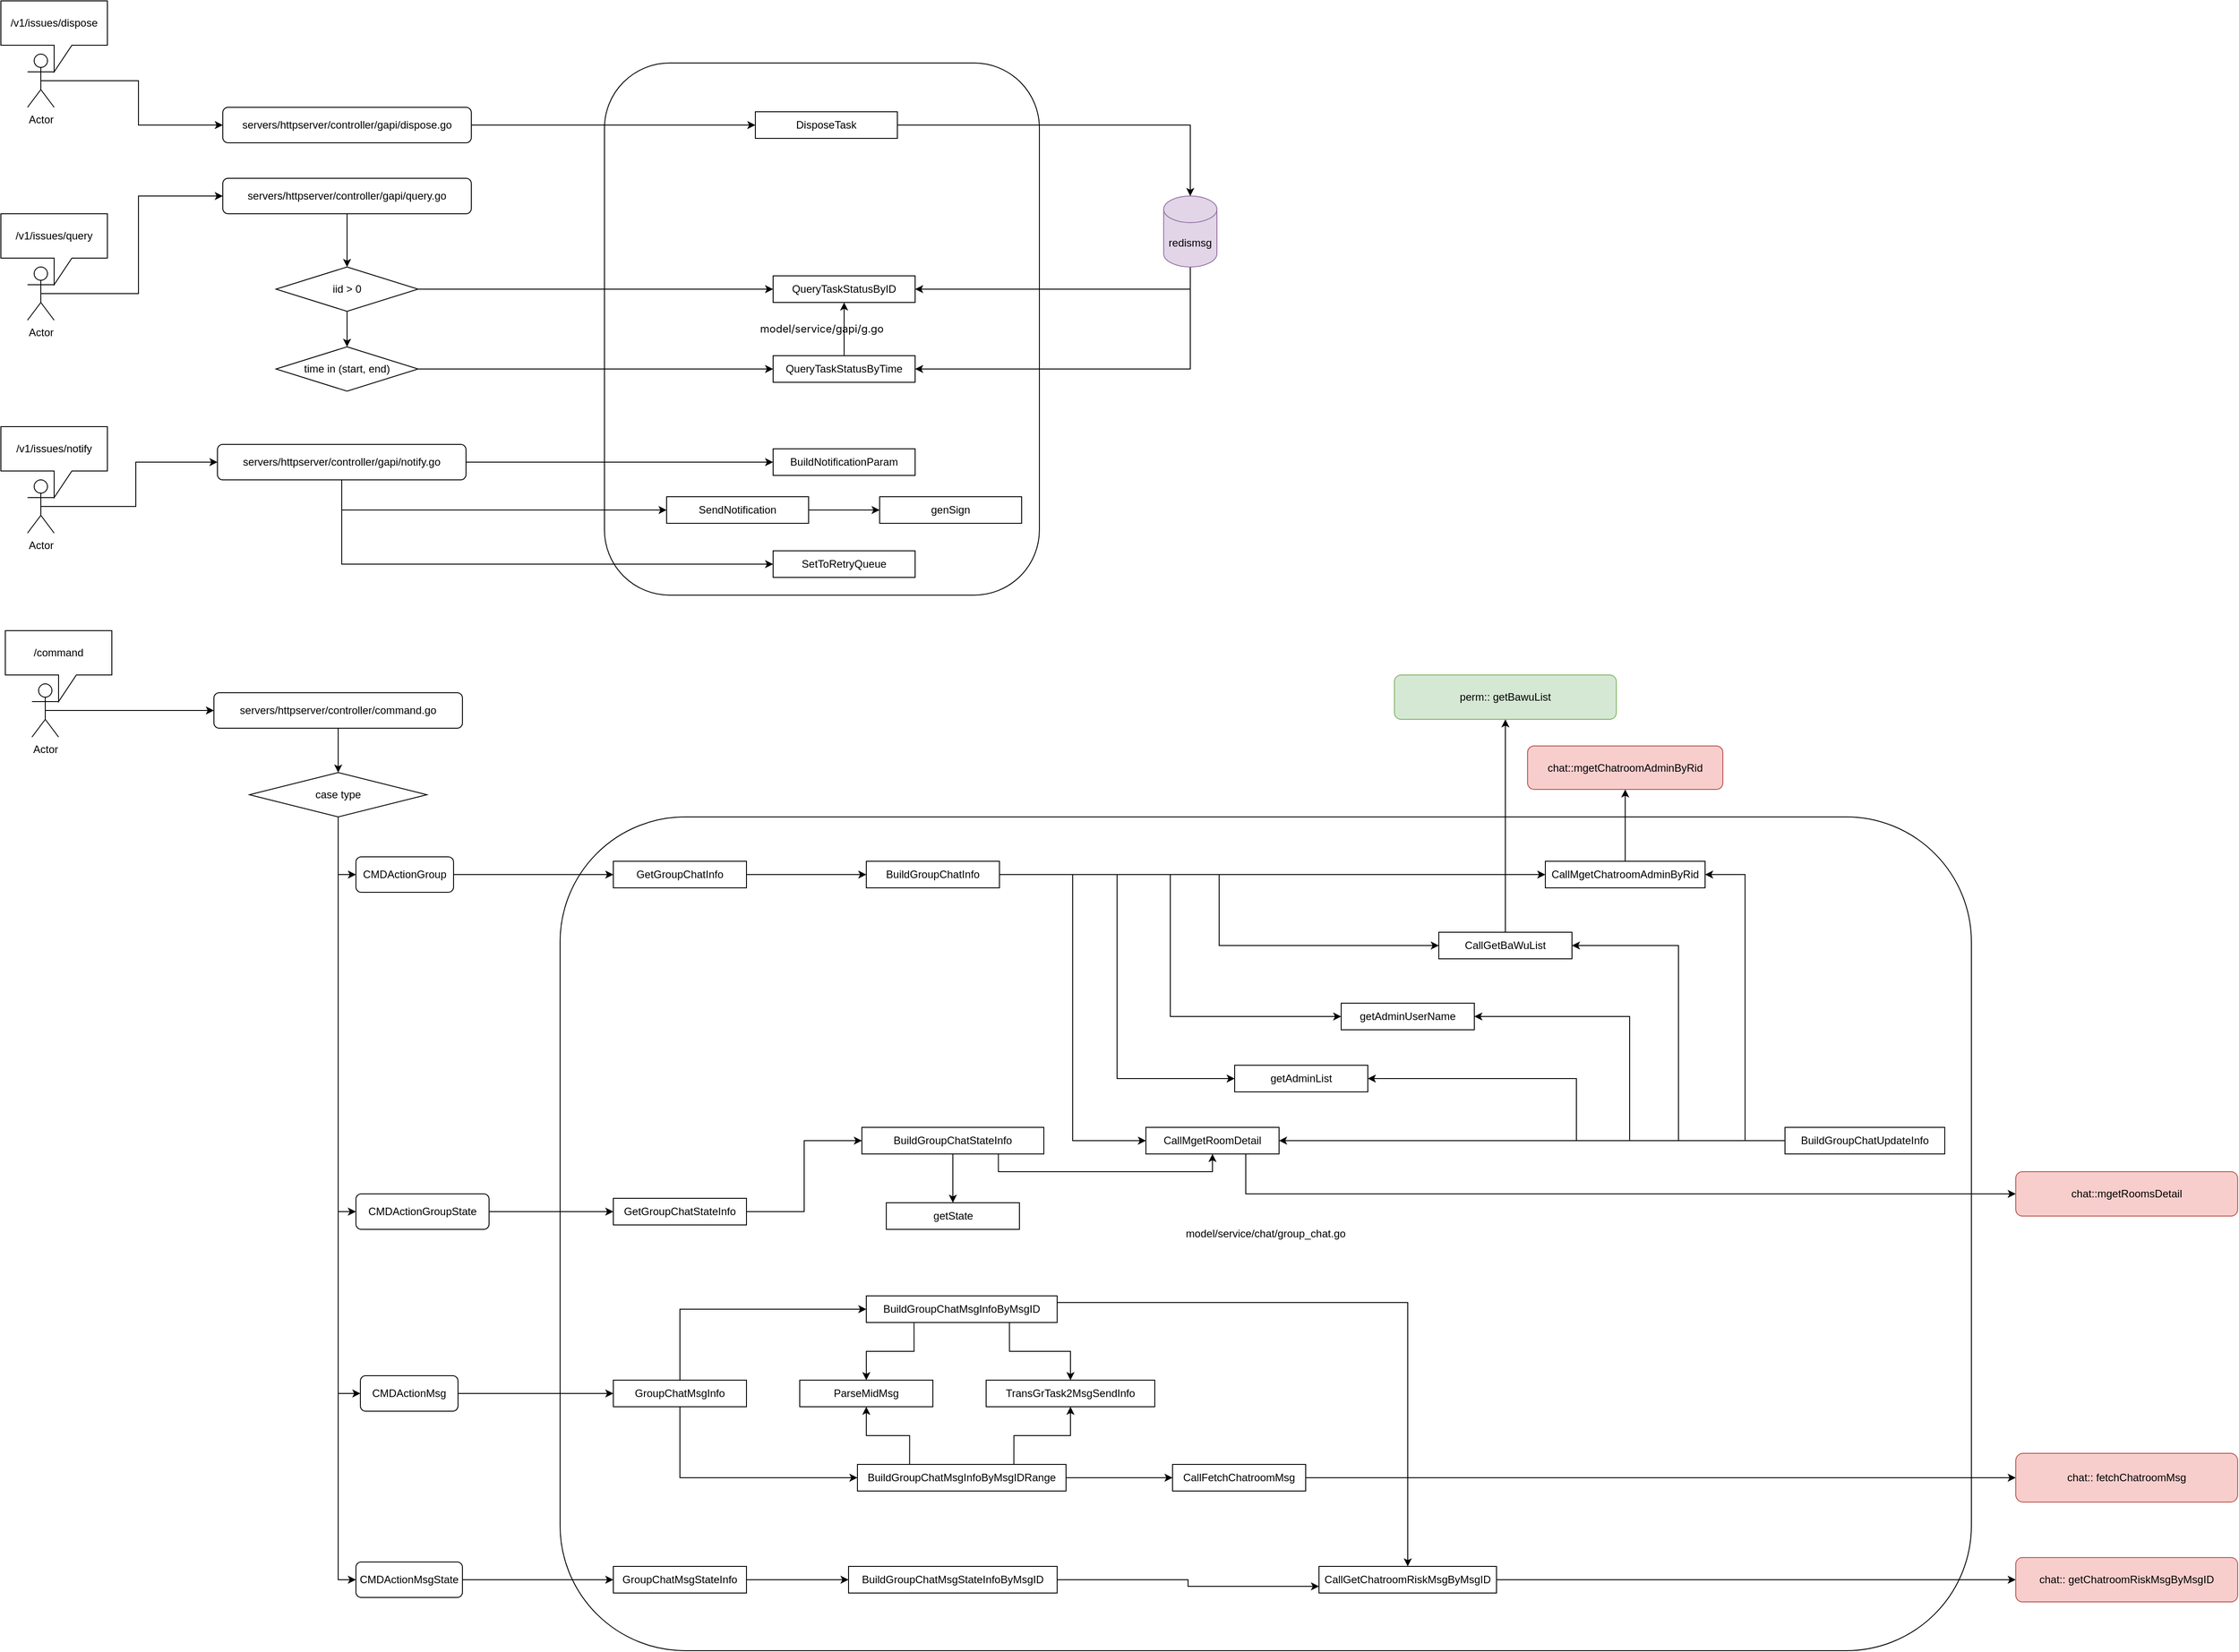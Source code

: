 <mxfile version="23.1.0" type="github">
  <diagram name="第 1 页" id="xbfDmXMetYBHDfTxvct8">
    <mxGraphModel dx="2365" dy="1337" grid="1" gridSize="10" guides="1" tooltips="1" connect="1" arrows="1" fold="1" page="1" pageScale="1" pageWidth="827" pageHeight="1169" math="0" shadow="0">
      <root>
        <mxCell id="0" />
        <mxCell id="1" parent="0" />
        <mxCell id="F5w1kryxS4c3WOdDWIF5-6" value="&lt;a style=&quot;text-align: start; box-sizing: border-box; background-color: rgb(255, 255, 255); color: var(--link-hover-color); cursor: pointer; outline: 0px; text-decoration: none; transition: none; touch-action: manipulation; border: 0px; font-variant-ligatures: normal; font-variant-numeric: inherit; font-variant-east-asian: inherit; font-stretch: inherit; line-height: inherit; font-family: -apple-system, system-ui, &amp;quot;Segoe UI&amp;quot;, &amp;quot;Helvetica Neue&amp;quot;, Arial, PingFangSC-Regular, &amp;quot;Hiragino Sans GB&amp;quot;, &amp;quot;Microsoft YaHei&amp;quot;, 微软雅黑, sans-serif, &amp;quot;Apple Color Emoji&amp;quot;, &amp;quot;Segoe UI Emoji&amp;quot;, &amp;quot;Segoe UI Symbol&amp;quot;, &amp;quot;Noto Color Emoji&amp;quot;; margin: 0px; padding: 0px; vertical-align: initial; align-items: center; display: flex; flex: 1 1 0%; overflow: hidden; text-overflow: ellipsis; orphans: 2; widows: 2;&quot; href=&quot;https://console.cloud.baidu-int.com/devops/icode/repos/baidu/tieba-server-user-base/gov/blob/master/model/service/gapi/g.go&quot; class=&quot;panda-link panda-link-none popover-file-file-link-21a1a&quot;&gt;model/service/gapi&lt;span style=&quot;box-sizing: border-box; border: 0px; font-style: inherit; font-variant-caps: inherit; font-stretch: inherit; font-size: inherit; line-height: inherit; font-family: inherit; font-size-adjust: inherit; font-kerning: inherit; font-variant-alternates: inherit; font-variant-ligatures: inherit; font-variant-numeric: inherit; font-variant-east-asian: inherit; font-variant-position: inherit; font-feature-settings: inherit; font-optical-sizing: inherit; font-variation-settings: inherit; margin: 0px; padding: 0px; vertical-align: initial;&quot;&gt;/g.go&lt;/span&gt;&lt;/a&gt;" style="rounded=1;whiteSpace=wrap;html=1;" vertex="1" parent="1">
          <mxGeometry x="820" y="190" width="490" height="600" as="geometry" />
        </mxCell>
        <mxCell id="F5w1kryxS4c3WOdDWIF5-7" style="edgeStyle=orthogonalEdgeStyle;rounded=0;orthogonalLoop=1;jettySize=auto;html=1;exitX=1;exitY=0.5;exitDx=0;exitDy=0;entryX=0;entryY=0.5;entryDx=0;entryDy=0;" edge="1" parent="1" source="F5w1kryxS4c3WOdDWIF5-1" target="F5w1kryxS4c3WOdDWIF5-2">
          <mxGeometry relative="1" as="geometry" />
        </mxCell>
        <mxCell id="F5w1kryxS4c3WOdDWIF5-1" value="servers/httpserver/controller/gapi/dispose.go" style="rounded=1;whiteSpace=wrap;html=1;" vertex="1" parent="1">
          <mxGeometry x="390" y="240" width="280" height="40" as="geometry" />
        </mxCell>
        <mxCell id="F5w1kryxS4c3WOdDWIF5-2" value="DisposeTask&lt;br&gt;&lt;table style=&quot;font-family: var(--icode-code-family); text-align: start; border-collapse: collapse; border: 0px; font-variant-ligatures: normal; font-variant-numeric: inherit; font-variant-east-asian: inherit; font-stretch: inherit; line-height: inherit; margin: 0px; padding: 0px; vertical-align: initial; border-spacing: 0px; width: 568px; color: rgb(51, 51, 51); orphans: 2; widows: 2; background-color: rgb(255, 255, 255); text-decoration-thickness: initial; text-decoration-style: initial; text-decoration-color: initial;&quot;&gt;&lt;tbody style=&quot;box-sizing: border-box; border: 0px; font-style: inherit; font-variant-caps: inherit; font-stretch: inherit; font-size: inherit; line-height: inherit; font-family: inherit; font-size-adjust: inherit; font-kerning: inherit; font-variant-alternates: inherit; font-variant-ligatures: inherit; font-variant-numeric: inherit; font-variant-east-asian: inherit; font-variant-position: inherit; font-feature-settings: inherit; font-optical-sizing: inherit; font-variation-settings: inherit; margin: 0px; padding: 0px; vertical-align: initial;&quot; class=&quot;source-code-html-match-td-pointer-6eb3b&quot;&gt;&lt;tr style=&quot;box-sizing: border-box; border: 0px; font-style: inherit; font-variant-ligatures: inherit; font-variant-caps: inherit; font-variant-alternates: inherit; font-variant-numeric: inherit; font-variant-east-asian: inherit; font-variant-position: inherit; font-stretch: inherit; font-size: inherit; line-height: 1.5; font-family: inherit; margin: 0px; padding: 0px; vertical-align: initial;&quot;&gt;&lt;td style=&quot;box-sizing: border-box; border: 0px; font-style: inherit; font-variant-caps: inherit; font-stretch: inherit; font-size: inherit; line-height: inherit; font-family: inherit; font-size-adjust: inherit; font-kerning: inherit; font-variant-alternates: inherit; font-variant-ligatures: inherit; font-variant-numeric: inherit; font-variant-east-asian: inherit; font-variant-position: inherit; font-feature-settings: inherit; font-optical-sizing: inherit; font-variation-settings: inherit; margin: 0px; padding: 0px 0px 0px 5px; vertical-align: initial; overflow-wrap: break-word; background-color: var(--hl-bg-code); color: var(--hl-text); word-break: break-all; cursor: pointer;&quot; class=&quot;code&quot;&gt;&lt;div style=&quot;box-sizing: border-box; border: 0px; font-style: inherit; font-variant-caps: inherit; font-stretch: inherit; font-size: inherit; line-height: inherit; font-family: inherit; font-size-adjust: inherit; font-kerning: inherit; font-variant-alternates: inherit; font-variant-ligatures: inherit; font-variant-numeric: inherit; font-variant-east-asian: inherit; font-variant-position: inherit; font-feature-settings: inherit; font-optical-sizing: inherit; font-variation-settings: inherit; margin: 0px; padding: 0px; vertical-align: initial; print-color-adjust: exact;&quot;&gt;&lt;span style=&quot;box-sizing: border-box; border: 0px; font-style: inherit; font-variant-caps: inherit; font-stretch: inherit; font-size: inherit; line-height: inherit; font-family: inherit; font-size-adjust: inherit; font-kerning: inherit; font-variant-alternates: inherit; font-variant-ligatures: inherit; font-variant-numeric: inherit; font-variant-east-asian: inherit; font-variant-position: inherit; font-feature-settings: inherit; font-optical-sizing: inherit; font-variation-settings: inherit; margin: 0px; padding: 0px; vertical-align: initial; color: var(--hl-text);&quot; class=&quot;hl-source hl-go&quot;&gt;&lt;/span&gt;&lt;/div&gt;&lt;/td&gt;&lt;/tr&gt;&lt;/tbody&gt;&lt;/table&gt;&lt;table style=&quot;font-family: var(--icode-code-family); text-align: start; border-collapse: collapse; border: 0px; font-variant-ligatures: normal; font-variant-numeric: inherit; font-variant-east-asian: inherit; font-stretch: inherit; line-height: inherit; margin: 0px; padding: 0px; vertical-align: initial; border-spacing: 0px; width: 568px; color: rgb(51, 51, 51); orphans: 2; widows: 2; background-color: rgb(255, 255, 255); text-decoration-thickness: initial; text-decoration-style: initial; text-decoration-color: initial;&quot;&gt;&lt;tbody style=&quot;box-sizing: border-box; border: 0px; font-style: inherit; font-variant-caps: inherit; font-stretch: inherit; font-size: inherit; line-height: inherit; font-family: inherit; font-size-adjust: inherit; font-kerning: inherit; font-variant-alternates: inherit; font-variant-ligatures: inherit; font-variant-numeric: inherit; font-variant-east-asian: inherit; font-variant-position: inherit; font-feature-settings: inherit; font-optical-sizing: inherit; font-variation-settings: inherit; margin: 0px; padding: 0px; vertical-align: initial;&quot; class=&quot;source-code-html-match-td-pointer-6eb3b&quot;&gt;&lt;tr style=&quot;box-sizing: border-box; border: 0px; font-style: inherit; font-variant-ligatures: inherit; font-variant-caps: inherit; font-variant-alternates: inherit; font-variant-numeric: inherit; font-variant-east-asian: inherit; font-variant-position: inherit; font-stretch: inherit; font-size: inherit; line-height: 1.5; font-family: inherit; margin: 0px; padding: 0px; vertical-align: initial;&quot;&gt;&lt;td style=&quot;box-sizing: border-box; border: 0px; font-style: inherit; font-variant-caps: inherit; font-stretch: inherit; font-size: inherit; line-height: inherit; font-family: inherit; font-size-adjust: inherit; font-kerning: inherit; font-variant-alternates: inherit; font-variant-ligatures: inherit; font-variant-numeric: inherit; font-variant-east-asian: inherit; font-variant-position: inherit; font-feature-settings: inherit; font-optical-sizing: inherit; font-variation-settings: inherit; margin: 0px; padding: 0px 0px 0px 5px; vertical-align: initial; overflow-wrap: break-word; background-color: var(--hl-bg-code); color: var(--hl-text); word-break: break-all; cursor: pointer;&quot; class=&quot;code&quot;&gt;&lt;div style=&quot;box-sizing: border-box; border: 0px; font-style: inherit; font-variant-caps: inherit; font-stretch: inherit; font-size: inherit; line-height: inherit; font-family: inherit; font-size-adjust: inherit; font-kerning: inherit; font-variant-alternates: inherit; font-variant-ligatures: inherit; font-variant-numeric: inherit; font-variant-east-asian: inherit; font-variant-position: inherit; font-feature-settings: inherit; font-optical-sizing: inherit; font-variation-settings: inherit; margin: 0px; padding: 0px; vertical-align: initial; print-color-adjust: exact;&quot;&gt;&lt;span style=&quot;box-sizing: border-box; border: 0px; font-style: inherit; font-variant-caps: inherit; font-stretch: inherit; font-size: inherit; line-height: inherit; font-family: inherit; font-size-adjust: inherit; font-kerning: inherit; font-variant-alternates: inherit; font-variant-ligatures: inherit; font-variant-numeric: inherit; font-variant-east-asian: inherit; font-variant-position: inherit; font-feature-settings: inherit; font-optical-sizing: inherit; font-variation-settings: inherit; margin: 0px; padding: 0px; vertical-align: initial; color: var(--hl-text);&quot; class=&quot;hl-source hl-go&quot;&gt;&lt;/span&gt;&lt;/div&gt;&lt;/td&gt;&lt;/tr&gt;&lt;/tbody&gt;&lt;/table&gt;" style="rounded=0;whiteSpace=wrap;html=1;" vertex="1" parent="1">
          <mxGeometry x="990" y="245" width="160" height="30" as="geometry" />
        </mxCell>
        <mxCell id="F5w1kryxS4c3WOdDWIF5-5" style="edgeStyle=orthogonalEdgeStyle;rounded=0;orthogonalLoop=1;jettySize=auto;html=1;exitX=0.5;exitY=0.5;exitDx=0;exitDy=0;exitPerimeter=0;entryX=0;entryY=0.5;entryDx=0;entryDy=0;" edge="1" parent="1" source="F5w1kryxS4c3WOdDWIF5-3" target="F5w1kryxS4c3WOdDWIF5-1">
          <mxGeometry relative="1" as="geometry" />
        </mxCell>
        <mxCell id="F5w1kryxS4c3WOdDWIF5-3" value="Actor" style="shape=umlActor;verticalLabelPosition=bottom;verticalAlign=top;html=1;outlineConnect=0;" vertex="1" parent="1">
          <mxGeometry x="170" y="180" width="30" height="60" as="geometry" />
        </mxCell>
        <mxCell id="F5w1kryxS4c3WOdDWIF5-4" value="/v1/issues/dispose" style="shape=callout;whiteSpace=wrap;html=1;perimeter=calloutPerimeter;" vertex="1" parent="1">
          <mxGeometry x="140" y="120" width="120" height="80" as="geometry" />
        </mxCell>
        <mxCell id="F5w1kryxS4c3WOdDWIF5-35" style="edgeStyle=orthogonalEdgeStyle;rounded=0;orthogonalLoop=1;jettySize=auto;html=1;exitX=0.5;exitY=1;exitDx=0;exitDy=0;exitPerimeter=0;entryX=1;entryY=0.5;entryDx=0;entryDy=0;" edge="1" parent="1" source="F5w1kryxS4c3WOdDWIF5-8" target="F5w1kryxS4c3WOdDWIF5-24">
          <mxGeometry relative="1" as="geometry" />
        </mxCell>
        <mxCell id="F5w1kryxS4c3WOdDWIF5-36" style="edgeStyle=orthogonalEdgeStyle;rounded=0;orthogonalLoop=1;jettySize=auto;html=1;exitX=0.5;exitY=1;exitDx=0;exitDy=0;exitPerimeter=0;entryX=1;entryY=0.5;entryDx=0;entryDy=0;" edge="1" parent="1" source="F5w1kryxS4c3WOdDWIF5-8" target="F5w1kryxS4c3WOdDWIF5-25">
          <mxGeometry relative="1" as="geometry" />
        </mxCell>
        <mxCell id="F5w1kryxS4c3WOdDWIF5-8" value="redismsg&lt;br&gt;" style="shape=cylinder3;whiteSpace=wrap;html=1;boundedLbl=1;backgroundOutline=1;size=15;fillColor=#e1d5e7;strokeColor=#9673a6;" vertex="1" parent="1">
          <mxGeometry x="1450" y="340" width="60" height="80" as="geometry" />
        </mxCell>
        <mxCell id="F5w1kryxS4c3WOdDWIF5-9" style="edgeStyle=orthogonalEdgeStyle;rounded=0;orthogonalLoop=1;jettySize=auto;html=1;exitX=1;exitY=0.5;exitDx=0;exitDy=0;entryX=0.5;entryY=0;entryDx=0;entryDy=0;entryPerimeter=0;" edge="1" parent="1" source="F5w1kryxS4c3WOdDWIF5-2" target="F5w1kryxS4c3WOdDWIF5-8">
          <mxGeometry relative="1" as="geometry" />
        </mxCell>
        <mxCell id="F5w1kryxS4c3WOdDWIF5-30" style="edgeStyle=orthogonalEdgeStyle;rounded=0;orthogonalLoop=1;jettySize=auto;html=1;exitX=0.5;exitY=1;exitDx=0;exitDy=0;entryX=0.5;entryY=0;entryDx=0;entryDy=0;" edge="1" parent="1" source="F5w1kryxS4c3WOdDWIF5-10" target="F5w1kryxS4c3WOdDWIF5-29">
          <mxGeometry relative="1" as="geometry" />
        </mxCell>
        <mxCell id="F5w1kryxS4c3WOdDWIF5-10" value="servers/httpserver/controller/gapi/query.go" style="rounded=1;whiteSpace=wrap;html=1;" vertex="1" parent="1">
          <mxGeometry x="390" y="320" width="280" height="40" as="geometry" />
        </mxCell>
        <mxCell id="F5w1kryxS4c3WOdDWIF5-19" style="edgeStyle=orthogonalEdgeStyle;rounded=0;orthogonalLoop=1;jettySize=auto;html=1;exitX=0.5;exitY=0.5;exitDx=0;exitDy=0;exitPerimeter=0;entryX=0;entryY=0.5;entryDx=0;entryDy=0;" edge="1" parent="1" source="F5w1kryxS4c3WOdDWIF5-11" target="F5w1kryxS4c3WOdDWIF5-10">
          <mxGeometry relative="1" as="geometry" />
        </mxCell>
        <mxCell id="F5w1kryxS4c3WOdDWIF5-11" value="Actor" style="shape=umlActor;verticalLabelPosition=bottom;verticalAlign=top;html=1;outlineConnect=0;" vertex="1" parent="1">
          <mxGeometry x="170" y="420" width="30" height="60" as="geometry" />
        </mxCell>
        <mxCell id="F5w1kryxS4c3WOdDWIF5-12" value="/v1/issues/query" style="shape=callout;whiteSpace=wrap;html=1;perimeter=calloutPerimeter;" vertex="1" parent="1">
          <mxGeometry x="140" y="360" width="120" height="80" as="geometry" />
        </mxCell>
        <mxCell id="F5w1kryxS4c3WOdDWIF5-20" style="edgeStyle=orthogonalEdgeStyle;rounded=0;orthogonalLoop=1;jettySize=auto;html=1;exitX=0.5;exitY=0.5;exitDx=0;exitDy=0;exitPerimeter=0;entryX=0;entryY=0.5;entryDx=0;entryDy=0;" edge="1" parent="1" source="F5w1kryxS4c3WOdDWIF5-13" target="F5w1kryxS4c3WOdDWIF5-17">
          <mxGeometry relative="1" as="geometry" />
        </mxCell>
        <mxCell id="F5w1kryxS4c3WOdDWIF5-38" style="edgeStyle=orthogonalEdgeStyle;rounded=0;orthogonalLoop=1;jettySize=auto;html=1;exitX=0.5;exitY=1;exitDx=0;exitDy=0;entryX=0;entryY=0.5;entryDx=0;entryDy=0;" edge="1" parent="1" source="F5w1kryxS4c3WOdDWIF5-17" target="F5w1kryxS4c3WOdDWIF5-26">
          <mxGeometry relative="1" as="geometry" />
        </mxCell>
        <mxCell id="F5w1kryxS4c3WOdDWIF5-39" style="edgeStyle=orthogonalEdgeStyle;rounded=0;orthogonalLoop=1;jettySize=auto;html=1;exitX=0.5;exitY=1;exitDx=0;exitDy=0;entryX=0;entryY=0.5;entryDx=0;entryDy=0;" edge="1" parent="1" source="F5w1kryxS4c3WOdDWIF5-17" target="F5w1kryxS4c3WOdDWIF5-27">
          <mxGeometry relative="1" as="geometry" />
        </mxCell>
        <mxCell id="F5w1kryxS4c3WOdDWIF5-42" style="edgeStyle=orthogonalEdgeStyle;rounded=0;orthogonalLoop=1;jettySize=auto;html=1;exitX=1;exitY=0.5;exitDx=0;exitDy=0;" edge="1" parent="1" source="F5w1kryxS4c3WOdDWIF5-17" target="F5w1kryxS4c3WOdDWIF5-28">
          <mxGeometry relative="1" as="geometry" />
        </mxCell>
        <mxCell id="F5w1kryxS4c3WOdDWIF5-17" value="servers/httpserver/controller/gapi/notify.go" style="rounded=1;whiteSpace=wrap;html=1;" vertex="1" parent="1">
          <mxGeometry x="384" y="620" width="280" height="40" as="geometry" />
        </mxCell>
        <mxCell id="F5w1kryxS4c3WOdDWIF5-21" value="" style="group" vertex="1" connectable="0" parent="1">
          <mxGeometry x="140" y="600" width="120" height="120" as="geometry" />
        </mxCell>
        <mxCell id="F5w1kryxS4c3WOdDWIF5-13" value="Actor" style="shape=umlActor;verticalLabelPosition=bottom;verticalAlign=top;html=1;outlineConnect=0;" vertex="1" parent="F5w1kryxS4c3WOdDWIF5-21">
          <mxGeometry x="30" y="60" width="30" height="60" as="geometry" />
        </mxCell>
        <mxCell id="F5w1kryxS4c3WOdDWIF5-14" value="/v1/issues/notify" style="shape=callout;whiteSpace=wrap;html=1;perimeter=calloutPerimeter;" vertex="1" parent="F5w1kryxS4c3WOdDWIF5-21">
          <mxGeometry width="120" height="80" as="geometry" />
        </mxCell>
        <mxCell id="F5w1kryxS4c3WOdDWIF5-24" value="QueryTaskStatusByID&lt;table style=&quot;font-family: var(--icode-code-family); text-align: start; border-collapse: collapse; border: 0px; font-variant-ligatures: normal; font-variant-numeric: inherit; font-variant-east-asian: inherit; font-stretch: inherit; line-height: inherit; margin: 0px; padding: 0px; vertical-align: initial; border-spacing: 0px; width: 568px; color: rgb(51, 51, 51); orphans: 2; widows: 2; background-color: rgb(255, 255, 255); text-decoration-thickness: initial; text-decoration-style: initial; text-decoration-color: initial;&quot;&gt;&lt;tbody style=&quot;box-sizing: border-box; border: 0px; font-style: inherit; font-variant-caps: inherit; font-stretch: inherit; font-size: inherit; line-height: inherit; font-family: inherit; font-size-adjust: inherit; font-kerning: inherit; font-variant-alternates: inherit; font-variant-ligatures: inherit; font-variant-numeric: inherit; font-variant-east-asian: inherit; font-variant-position: inherit; font-feature-settings: inherit; font-optical-sizing: inherit; font-variation-settings: inherit; margin: 0px; padding: 0px; vertical-align: initial;&quot; class=&quot;source-code-html-match-td-pointer-6eb3b&quot;&gt;&lt;tr style=&quot;box-sizing: border-box; border: 0px; font-style: inherit; font-variant-ligatures: inherit; font-variant-caps: inherit; font-variant-alternates: inherit; font-variant-numeric: inherit; font-variant-east-asian: inherit; font-variant-position: inherit; font-stretch: inherit; font-size: inherit; line-height: 1.5; font-family: inherit; margin: 0px; padding: 0px; vertical-align: initial;&quot;&gt;&lt;/tr&gt;&lt;/tbody&gt;&lt;/table&gt;" style="rounded=0;whiteSpace=wrap;html=1;" vertex="1" parent="1">
          <mxGeometry x="1010" y="430" width="160" height="30" as="geometry" />
        </mxCell>
        <mxCell id="F5w1kryxS4c3WOdDWIF5-37" style="edgeStyle=orthogonalEdgeStyle;rounded=0;orthogonalLoop=1;jettySize=auto;html=1;exitX=0.5;exitY=0;exitDx=0;exitDy=0;" edge="1" parent="1" source="F5w1kryxS4c3WOdDWIF5-25" target="F5w1kryxS4c3WOdDWIF5-24">
          <mxGeometry relative="1" as="geometry" />
        </mxCell>
        <mxCell id="F5w1kryxS4c3WOdDWIF5-25" value="QueryTaskStatusByTime&lt;table style=&quot;font-family: var(--icode-code-family); text-align: start; border-collapse: collapse; border: 0px; font-variant-ligatures: normal; font-variant-numeric: inherit; font-variant-east-asian: inherit; font-stretch: inherit; line-height: inherit; margin: 0px; padding: 0px; vertical-align: initial; border-spacing: 0px; width: 568px; color: rgb(51, 51, 51); orphans: 2; widows: 2; background-color: rgb(255, 255, 255); text-decoration-thickness: initial; text-decoration-style: initial; text-decoration-color: initial;&quot;&gt;&lt;tbody style=&quot;box-sizing: border-box; border: 0px; font-style: inherit; font-variant-caps: inherit; font-stretch: inherit; font-size: inherit; line-height: inherit; font-family: inherit; font-size-adjust: inherit; font-kerning: inherit; font-variant-alternates: inherit; font-variant-ligatures: inherit; font-variant-numeric: inherit; font-variant-east-asian: inherit; font-variant-position: inherit; font-feature-settings: inherit; font-optical-sizing: inherit; font-variation-settings: inherit; margin: 0px; padding: 0px; vertical-align: initial;&quot; class=&quot;source-code-html-match-td-pointer-6eb3b&quot;&gt;&lt;tr style=&quot;box-sizing: border-box; border: 0px; font-style: inherit; font-variant-ligatures: inherit; font-variant-caps: inherit; font-variant-alternates: inherit; font-variant-numeric: inherit; font-variant-east-asian: inherit; font-variant-position: inherit; font-stretch: inherit; font-size: inherit; line-height: 1.5; font-family: inherit; margin: 0px; padding: 0px; vertical-align: initial;&quot;&gt;&lt;/tr&gt;&lt;/tbody&gt;&lt;/table&gt;" style="rounded=0;whiteSpace=wrap;html=1;" vertex="1" parent="1">
          <mxGeometry x="1010" y="520" width="160" height="30" as="geometry" />
        </mxCell>
        <mxCell id="F5w1kryxS4c3WOdDWIF5-41" value="" style="edgeStyle=orthogonalEdgeStyle;rounded=0;orthogonalLoop=1;jettySize=auto;html=1;" edge="1" parent="1" source="F5w1kryxS4c3WOdDWIF5-26" target="F5w1kryxS4c3WOdDWIF5-40">
          <mxGeometry relative="1" as="geometry" />
        </mxCell>
        <mxCell id="F5w1kryxS4c3WOdDWIF5-26" value="SendNotification&lt;table style=&quot;font-family: var(--icode-code-family); text-align: start; border-collapse: collapse; border: 0px; font-variant-ligatures: normal; font-variant-numeric: inherit; font-variant-east-asian: inherit; font-stretch: inherit; line-height: inherit; margin: 0px; padding: 0px; vertical-align: initial; border-spacing: 0px; width: 568px; color: rgb(51, 51, 51); orphans: 2; widows: 2; background-color: rgb(255, 255, 255); text-decoration-thickness: initial; text-decoration-style: initial; text-decoration-color: initial;&quot;&gt;&lt;tbody style=&quot;box-sizing: border-box; border: 0px; font-style: inherit; font-variant-caps: inherit; font-stretch: inherit; font-size: inherit; line-height: inherit; font-family: inherit; font-size-adjust: inherit; font-kerning: inherit; font-variant-alternates: inherit; font-variant-ligatures: inherit; font-variant-numeric: inherit; font-variant-east-asian: inherit; font-variant-position: inherit; font-feature-settings: inherit; font-optical-sizing: inherit; font-variation-settings: inherit; margin: 0px; padding: 0px; vertical-align: initial;&quot; class=&quot;source-code-html-match-td-pointer-6eb3b&quot;&gt;&lt;tr style=&quot;box-sizing: border-box; border: 0px; font-style: inherit; font-variant-ligatures: inherit; font-variant-caps: inherit; font-variant-alternates: inherit; font-variant-numeric: inherit; font-variant-east-asian: inherit; font-variant-position: inherit; font-stretch: inherit; font-size: inherit; line-height: 1.5; font-family: inherit; margin: 0px; padding: 0px; vertical-align: initial;&quot;&gt;&lt;/tr&gt;&lt;/tbody&gt;&lt;/table&gt;" style="rounded=0;whiteSpace=wrap;html=1;" vertex="1" parent="1">
          <mxGeometry x="890" y="679" width="160" height="30" as="geometry" />
        </mxCell>
        <mxCell id="F5w1kryxS4c3WOdDWIF5-27" value="SetToRetryQueue&lt;table style=&quot;font-family: var(--icode-code-family); text-align: start; border-collapse: collapse; border: 0px; font-variant-ligatures: normal; font-variant-numeric: inherit; font-variant-east-asian: inherit; font-stretch: inherit; line-height: inherit; margin: 0px; padding: 0px; vertical-align: initial; border-spacing: 0px; width: 568px; color: rgb(51, 51, 51); orphans: 2; widows: 2; background-color: rgb(255, 255, 255); text-decoration-thickness: initial; text-decoration-style: initial; text-decoration-color: initial;&quot;&gt;&lt;tbody style=&quot;box-sizing: border-box; border: 0px; font-style: inherit; font-variant-caps: inherit; font-stretch: inherit; font-size: inherit; line-height: inherit; font-family: inherit; font-size-adjust: inherit; font-kerning: inherit; font-variant-alternates: inherit; font-variant-ligatures: inherit; font-variant-numeric: inherit; font-variant-east-asian: inherit; font-variant-position: inherit; font-feature-settings: inherit; font-optical-sizing: inherit; font-variation-settings: inherit; margin: 0px; padding: 0px; vertical-align: initial;&quot; class=&quot;source-code-html-match-td-pointer-6eb3b&quot;&gt;&lt;tr style=&quot;box-sizing: border-box; border: 0px; font-style: inherit; font-variant-ligatures: inherit; font-variant-caps: inherit; font-variant-alternates: inherit; font-variant-numeric: inherit; font-variant-east-asian: inherit; font-variant-position: inherit; font-stretch: inherit; font-size: inherit; line-height: 1.5; font-family: inherit; margin: 0px; padding: 0px; vertical-align: initial;&quot;&gt;&lt;/tr&gt;&lt;/tbody&gt;&lt;/table&gt;" style="rounded=0;whiteSpace=wrap;html=1;" vertex="1" parent="1">
          <mxGeometry x="1010" y="740" width="160" height="30" as="geometry" />
        </mxCell>
        <mxCell id="F5w1kryxS4c3WOdDWIF5-28" value="BuildNotificationParam&lt;table style=&quot;font-family: var(--icode-code-family); text-align: start; border-collapse: collapse; border: 0px; font-variant-ligatures: normal; font-variant-numeric: inherit; font-variant-east-asian: inherit; font-stretch: inherit; line-height: inherit; margin: 0px; padding: 0px; vertical-align: initial; border-spacing: 0px; width: 568px; color: rgb(51, 51, 51); orphans: 2; widows: 2; background-color: rgb(255, 255, 255); text-decoration-thickness: initial; text-decoration-style: initial; text-decoration-color: initial;&quot;&gt;&lt;tbody style=&quot;box-sizing: border-box; border: 0px; font-style: inherit; font-variant-caps: inherit; font-stretch: inherit; font-size: inherit; line-height: inherit; font-family: inherit; font-size-adjust: inherit; font-kerning: inherit; font-variant-alternates: inherit; font-variant-ligatures: inherit; font-variant-numeric: inherit; font-variant-east-asian: inherit; font-variant-position: inherit; font-feature-settings: inherit; font-optical-sizing: inherit; font-variation-settings: inherit; margin: 0px; padding: 0px; vertical-align: initial;&quot; class=&quot;source-code-html-match-td-pointer-6eb3b&quot;&gt;&lt;/tbody&gt;&lt;/table&gt;" style="rounded=0;whiteSpace=wrap;html=1;" vertex="1" parent="1">
          <mxGeometry x="1010" y="625" width="160" height="30" as="geometry" />
        </mxCell>
        <mxCell id="F5w1kryxS4c3WOdDWIF5-32" style="edgeStyle=orthogonalEdgeStyle;rounded=0;orthogonalLoop=1;jettySize=auto;html=1;exitX=0.5;exitY=1;exitDx=0;exitDy=0;entryX=0.5;entryY=0;entryDx=0;entryDy=0;" edge="1" parent="1" source="F5w1kryxS4c3WOdDWIF5-29" target="F5w1kryxS4c3WOdDWIF5-31">
          <mxGeometry relative="1" as="geometry" />
        </mxCell>
        <mxCell id="F5w1kryxS4c3WOdDWIF5-33" style="edgeStyle=orthogonalEdgeStyle;rounded=0;orthogonalLoop=1;jettySize=auto;html=1;exitX=1;exitY=0.5;exitDx=0;exitDy=0;entryX=0;entryY=0.5;entryDx=0;entryDy=0;" edge="1" parent="1" source="F5w1kryxS4c3WOdDWIF5-29" target="F5w1kryxS4c3WOdDWIF5-24">
          <mxGeometry relative="1" as="geometry" />
        </mxCell>
        <mxCell id="F5w1kryxS4c3WOdDWIF5-29" value="iid &amp;gt; 0" style="rhombus;whiteSpace=wrap;html=1;" vertex="1" parent="1">
          <mxGeometry x="450" y="420" width="160" height="50" as="geometry" />
        </mxCell>
        <mxCell id="F5w1kryxS4c3WOdDWIF5-34" style="edgeStyle=orthogonalEdgeStyle;rounded=0;orthogonalLoop=1;jettySize=auto;html=1;exitX=1;exitY=0.5;exitDx=0;exitDy=0;entryX=0;entryY=0.5;entryDx=0;entryDy=0;" edge="1" parent="1" source="F5w1kryxS4c3WOdDWIF5-31" target="F5w1kryxS4c3WOdDWIF5-25">
          <mxGeometry relative="1" as="geometry" />
        </mxCell>
        <mxCell id="F5w1kryxS4c3WOdDWIF5-31" value="time in (start, end)" style="rhombus;whiteSpace=wrap;html=1;" vertex="1" parent="1">
          <mxGeometry x="450" y="510" width="160" height="50" as="geometry" />
        </mxCell>
        <mxCell id="F5w1kryxS4c3WOdDWIF5-40" value="genSign&lt;br&gt;&lt;table style=&quot;font-family: var(--icode-code-family); text-align: start; border-collapse: collapse; border: 0px; font-variant-ligatures: normal; font-variant-numeric: inherit; font-variant-east-asian: inherit; font-stretch: inherit; line-height: inherit; margin: 0px; padding: 0px; vertical-align: initial; border-spacing: 0px; width: 568px; color: rgb(51, 51, 51); orphans: 2; widows: 2; background-color: rgb(255, 255, 255); text-decoration-thickness: initial; text-decoration-style: initial; text-decoration-color: initial;&quot;&gt;&lt;tbody style=&quot;box-sizing: border-box; border: 0px; font-style: inherit; font-variant-caps: inherit; font-stretch: inherit; font-size: inherit; line-height: inherit; font-family: inherit; font-size-adjust: inherit; font-kerning: inherit; font-variant-alternates: inherit; font-variant-ligatures: inherit; font-variant-numeric: inherit; font-variant-east-asian: inherit; font-variant-position: inherit; font-feature-settings: inherit; font-optical-sizing: inherit; font-variation-settings: inherit; margin: 0px; padding: 0px; vertical-align: initial;&quot; class=&quot;source-code-html-match-td-pointer-6eb3b&quot;&gt;&lt;/tbody&gt;&lt;/table&gt;" style="rounded=0;whiteSpace=wrap;html=1;" vertex="1" parent="1">
          <mxGeometry x="1130" y="679" width="160" height="30" as="geometry" />
        </mxCell>
        <mxCell id="F5w1kryxS4c3WOdDWIF5-56" style="edgeStyle=orthogonalEdgeStyle;rounded=0;orthogonalLoop=1;jettySize=auto;html=1;exitX=0.5;exitY=1;exitDx=0;exitDy=0;entryX=0.5;entryY=0;entryDx=0;entryDy=0;" edge="1" parent="1" source="F5w1kryxS4c3WOdDWIF5-18" target="F5w1kryxS4c3WOdDWIF5-47">
          <mxGeometry relative="1" as="geometry" />
        </mxCell>
        <mxCell id="F5w1kryxS4c3WOdDWIF5-58" value="model/service/chat/group_chat.go" style="rounded=1;whiteSpace=wrap;html=1;" vertex="1" parent="1">
          <mxGeometry x="770" y="1040" width="1590" height="940" as="geometry" />
        </mxCell>
        <mxCell id="F5w1kryxS4c3WOdDWIF5-83" style="edgeStyle=orthogonalEdgeStyle;rounded=0;orthogonalLoop=1;jettySize=auto;html=1;exitX=1;exitY=0.5;exitDx=0;exitDy=0;entryX=0;entryY=0.5;entryDx=0;entryDy=0;" edge="1" parent="1" source="F5w1kryxS4c3WOdDWIF5-59" target="F5w1kryxS4c3WOdDWIF5-63">
          <mxGeometry relative="1" as="geometry" />
        </mxCell>
        <mxCell id="F5w1kryxS4c3WOdDWIF5-59" value="GetGroupChatInfo" style="rounded=0;whiteSpace=wrap;html=1;" vertex="1" parent="1">
          <mxGeometry x="830" y="1090" width="150" height="30" as="geometry" />
        </mxCell>
        <mxCell id="F5w1kryxS4c3WOdDWIF5-84" style="edgeStyle=orthogonalEdgeStyle;rounded=0;orthogonalLoop=1;jettySize=auto;html=1;exitX=1;exitY=0.5;exitDx=0;exitDy=0;entryX=0;entryY=0.5;entryDx=0;entryDy=0;" edge="1" parent="1" source="F5w1kryxS4c3WOdDWIF5-60" target="F5w1kryxS4c3WOdDWIF5-65">
          <mxGeometry relative="1" as="geometry" />
        </mxCell>
        <mxCell id="F5w1kryxS4c3WOdDWIF5-60" value="GetGroupChatStateInfo" style="rounded=0;whiteSpace=wrap;html=1;" vertex="1" parent="1">
          <mxGeometry x="830" y="1470" width="150" height="30" as="geometry" />
        </mxCell>
        <mxCell id="F5w1kryxS4c3WOdDWIF5-85" style="edgeStyle=orthogonalEdgeStyle;rounded=0;orthogonalLoop=1;jettySize=auto;html=1;exitX=0.5;exitY=0;exitDx=0;exitDy=0;entryX=0;entryY=0.5;entryDx=0;entryDy=0;" edge="1" parent="1" source="F5w1kryxS4c3WOdDWIF5-61" target="F5w1kryxS4c3WOdDWIF5-66">
          <mxGeometry relative="1" as="geometry" />
        </mxCell>
        <mxCell id="F5w1kryxS4c3WOdDWIF5-86" style="edgeStyle=orthogonalEdgeStyle;rounded=0;orthogonalLoop=1;jettySize=auto;html=1;exitX=0.5;exitY=1;exitDx=0;exitDy=0;entryX=0;entryY=0.5;entryDx=0;entryDy=0;" edge="1" parent="1" source="F5w1kryxS4c3WOdDWIF5-61" target="F5w1kryxS4c3WOdDWIF5-67">
          <mxGeometry relative="1" as="geometry" />
        </mxCell>
        <mxCell id="F5w1kryxS4c3WOdDWIF5-61" value="GroupChatMsgInfo" style="rounded=0;whiteSpace=wrap;html=1;" vertex="1" parent="1">
          <mxGeometry x="830" y="1675" width="150" height="30" as="geometry" />
        </mxCell>
        <mxCell id="F5w1kryxS4c3WOdDWIF5-87" style="edgeStyle=orthogonalEdgeStyle;rounded=0;orthogonalLoop=1;jettySize=auto;html=1;exitX=1;exitY=0.5;exitDx=0;exitDy=0;entryX=0;entryY=0.5;entryDx=0;entryDy=0;" edge="1" parent="1" source="F5w1kryxS4c3WOdDWIF5-62" target="F5w1kryxS4c3WOdDWIF5-68">
          <mxGeometry relative="1" as="geometry" />
        </mxCell>
        <mxCell id="F5w1kryxS4c3WOdDWIF5-62" value="GroupChatMsgStateInfo" style="rounded=0;whiteSpace=wrap;html=1;" vertex="1" parent="1">
          <mxGeometry x="830" y="1885" width="150" height="30" as="geometry" />
        </mxCell>
        <mxCell id="F5w1kryxS4c3WOdDWIF5-88" style="edgeStyle=orthogonalEdgeStyle;rounded=0;orthogonalLoop=1;jettySize=auto;html=1;exitX=1;exitY=0.5;exitDx=0;exitDy=0;entryX=0;entryY=0.5;entryDx=0;entryDy=0;" edge="1" parent="1" source="F5w1kryxS4c3WOdDWIF5-63" target="F5w1kryxS4c3WOdDWIF5-69">
          <mxGeometry relative="1" as="geometry" />
        </mxCell>
        <mxCell id="F5w1kryxS4c3WOdDWIF5-89" style="edgeStyle=orthogonalEdgeStyle;rounded=0;orthogonalLoop=1;jettySize=auto;html=1;exitX=1;exitY=0.5;exitDx=0;exitDy=0;entryX=0;entryY=0.5;entryDx=0;entryDy=0;" edge="1" parent="1" source="F5w1kryxS4c3WOdDWIF5-63" target="F5w1kryxS4c3WOdDWIF5-70">
          <mxGeometry relative="1" as="geometry" />
        </mxCell>
        <mxCell id="F5w1kryxS4c3WOdDWIF5-90" style="edgeStyle=orthogonalEdgeStyle;rounded=0;orthogonalLoop=1;jettySize=auto;html=1;exitX=1;exitY=0.5;exitDx=0;exitDy=0;entryX=0;entryY=0.5;entryDx=0;entryDy=0;" edge="1" parent="1" source="F5w1kryxS4c3WOdDWIF5-63" target="F5w1kryxS4c3WOdDWIF5-73">
          <mxGeometry relative="1" as="geometry" />
        </mxCell>
        <mxCell id="F5w1kryxS4c3WOdDWIF5-91" style="edgeStyle=orthogonalEdgeStyle;rounded=0;orthogonalLoop=1;jettySize=auto;html=1;exitX=1;exitY=0.5;exitDx=0;exitDy=0;entryX=0;entryY=0.5;entryDx=0;entryDy=0;" edge="1" parent="1" source="F5w1kryxS4c3WOdDWIF5-63" target="F5w1kryxS4c3WOdDWIF5-74">
          <mxGeometry relative="1" as="geometry" />
        </mxCell>
        <mxCell id="F5w1kryxS4c3WOdDWIF5-92" style="edgeStyle=orthogonalEdgeStyle;rounded=0;orthogonalLoop=1;jettySize=auto;html=1;exitX=1;exitY=0.5;exitDx=0;exitDy=0;entryX=0;entryY=0.5;entryDx=0;entryDy=0;" edge="1" parent="1" source="F5w1kryxS4c3WOdDWIF5-63" target="F5w1kryxS4c3WOdDWIF5-75">
          <mxGeometry relative="1" as="geometry" />
        </mxCell>
        <mxCell id="F5w1kryxS4c3WOdDWIF5-63" value="BuildGroupChatInfo" style="rounded=0;whiteSpace=wrap;html=1;" vertex="1" parent="1">
          <mxGeometry x="1115" y="1090" width="150" height="30" as="geometry" />
        </mxCell>
        <mxCell id="F5w1kryxS4c3WOdDWIF5-93" style="edgeStyle=orthogonalEdgeStyle;rounded=0;orthogonalLoop=1;jettySize=auto;html=1;exitX=0;exitY=0.5;exitDx=0;exitDy=0;entryX=1;entryY=0.5;entryDx=0;entryDy=0;" edge="1" parent="1" source="F5w1kryxS4c3WOdDWIF5-64" target="F5w1kryxS4c3WOdDWIF5-69">
          <mxGeometry relative="1" as="geometry" />
        </mxCell>
        <mxCell id="F5w1kryxS4c3WOdDWIF5-94" style="edgeStyle=orthogonalEdgeStyle;rounded=0;orthogonalLoop=1;jettySize=auto;html=1;exitX=0;exitY=0.5;exitDx=0;exitDy=0;entryX=1;entryY=0.5;entryDx=0;entryDy=0;" edge="1" parent="1" source="F5w1kryxS4c3WOdDWIF5-64" target="F5w1kryxS4c3WOdDWIF5-70">
          <mxGeometry relative="1" as="geometry" />
        </mxCell>
        <mxCell id="F5w1kryxS4c3WOdDWIF5-95" style="edgeStyle=orthogonalEdgeStyle;rounded=0;orthogonalLoop=1;jettySize=auto;html=1;exitX=0;exitY=0.5;exitDx=0;exitDy=0;entryX=1;entryY=0.5;entryDx=0;entryDy=0;" edge="1" parent="1" source="F5w1kryxS4c3WOdDWIF5-64" target="F5w1kryxS4c3WOdDWIF5-73">
          <mxGeometry relative="1" as="geometry" />
        </mxCell>
        <mxCell id="F5w1kryxS4c3WOdDWIF5-96" style="edgeStyle=orthogonalEdgeStyle;rounded=0;orthogonalLoop=1;jettySize=auto;html=1;exitX=0;exitY=0.5;exitDx=0;exitDy=0;entryX=1;entryY=0.5;entryDx=0;entryDy=0;" edge="1" parent="1" source="F5w1kryxS4c3WOdDWIF5-64" target="F5w1kryxS4c3WOdDWIF5-74">
          <mxGeometry relative="1" as="geometry" />
        </mxCell>
        <mxCell id="F5w1kryxS4c3WOdDWIF5-97" style="edgeStyle=orthogonalEdgeStyle;rounded=0;orthogonalLoop=1;jettySize=auto;html=1;exitX=0;exitY=0.5;exitDx=0;exitDy=0;entryX=1;entryY=0.5;entryDx=0;entryDy=0;" edge="1" parent="1" source="F5w1kryxS4c3WOdDWIF5-64" target="F5w1kryxS4c3WOdDWIF5-75">
          <mxGeometry relative="1" as="geometry" />
        </mxCell>
        <mxCell id="F5w1kryxS4c3WOdDWIF5-64" value="BuildGroupChatUpdateInfo" style="rounded=0;whiteSpace=wrap;html=1;" vertex="1" parent="1">
          <mxGeometry x="2150" y="1390" width="180" height="30" as="geometry" />
        </mxCell>
        <mxCell id="F5w1kryxS4c3WOdDWIF5-98" style="edgeStyle=orthogonalEdgeStyle;rounded=0;orthogonalLoop=1;jettySize=auto;html=1;exitX=0.75;exitY=1;exitDx=0;exitDy=0;entryX=0.5;entryY=1;entryDx=0;entryDy=0;" edge="1" parent="1" source="F5w1kryxS4c3WOdDWIF5-65" target="F5w1kryxS4c3WOdDWIF5-69">
          <mxGeometry relative="1" as="geometry" />
        </mxCell>
        <mxCell id="F5w1kryxS4c3WOdDWIF5-117" style="edgeStyle=orthogonalEdgeStyle;rounded=0;orthogonalLoop=1;jettySize=auto;html=1;exitX=0.5;exitY=1;exitDx=0;exitDy=0;" edge="1" parent="1" source="F5w1kryxS4c3WOdDWIF5-65" target="F5w1kryxS4c3WOdDWIF5-76">
          <mxGeometry relative="1" as="geometry" />
        </mxCell>
        <mxCell id="F5w1kryxS4c3WOdDWIF5-65" value="BuildGroupChatStateInfo" style="rounded=0;whiteSpace=wrap;html=1;" vertex="1" parent="1">
          <mxGeometry x="1110" y="1390" width="205" height="30" as="geometry" />
        </mxCell>
        <mxCell id="F5w1kryxS4c3WOdDWIF5-99" style="edgeStyle=orthogonalEdgeStyle;rounded=0;orthogonalLoop=1;jettySize=auto;html=1;exitX=1;exitY=0.25;exitDx=0;exitDy=0;entryX=0.5;entryY=0;entryDx=0;entryDy=0;" edge="1" parent="1" source="F5w1kryxS4c3WOdDWIF5-66" target="F5w1kryxS4c3WOdDWIF5-71">
          <mxGeometry relative="1" as="geometry" />
        </mxCell>
        <mxCell id="F5w1kryxS4c3WOdDWIF5-100" style="edgeStyle=orthogonalEdgeStyle;rounded=0;orthogonalLoop=1;jettySize=auto;html=1;exitX=0.25;exitY=1;exitDx=0;exitDy=0;entryX=0.5;entryY=0;entryDx=0;entryDy=0;" edge="1" parent="1" source="F5w1kryxS4c3WOdDWIF5-66" target="F5w1kryxS4c3WOdDWIF5-78">
          <mxGeometry relative="1" as="geometry" />
        </mxCell>
        <mxCell id="F5w1kryxS4c3WOdDWIF5-101" style="edgeStyle=orthogonalEdgeStyle;rounded=0;orthogonalLoop=1;jettySize=auto;html=1;exitX=0.75;exitY=1;exitDx=0;exitDy=0;entryX=0.5;entryY=0;entryDx=0;entryDy=0;" edge="1" parent="1" source="F5w1kryxS4c3WOdDWIF5-66" target="F5w1kryxS4c3WOdDWIF5-77">
          <mxGeometry relative="1" as="geometry" />
        </mxCell>
        <mxCell id="F5w1kryxS4c3WOdDWIF5-66" value="BuildGroupChatMsgInfoByMsgID" style="rounded=0;whiteSpace=wrap;html=1;" vertex="1" parent="1">
          <mxGeometry x="1115" y="1580" width="215" height="30" as="geometry" />
        </mxCell>
        <mxCell id="F5w1kryxS4c3WOdDWIF5-102" style="edgeStyle=orthogonalEdgeStyle;rounded=0;orthogonalLoop=1;jettySize=auto;html=1;exitX=1;exitY=0.5;exitDx=0;exitDy=0;entryX=0;entryY=0.5;entryDx=0;entryDy=0;" edge="1" parent="1" source="F5w1kryxS4c3WOdDWIF5-67" target="F5w1kryxS4c3WOdDWIF5-72">
          <mxGeometry relative="1" as="geometry" />
        </mxCell>
        <mxCell id="F5w1kryxS4c3WOdDWIF5-103" style="edgeStyle=orthogonalEdgeStyle;rounded=0;orthogonalLoop=1;jettySize=auto;html=1;exitX=0.25;exitY=0;exitDx=0;exitDy=0;entryX=0.5;entryY=1;entryDx=0;entryDy=0;" edge="1" parent="1" source="F5w1kryxS4c3WOdDWIF5-67" target="F5w1kryxS4c3WOdDWIF5-78">
          <mxGeometry relative="1" as="geometry" />
        </mxCell>
        <mxCell id="F5w1kryxS4c3WOdDWIF5-104" style="edgeStyle=orthogonalEdgeStyle;rounded=0;orthogonalLoop=1;jettySize=auto;html=1;exitX=0.75;exitY=0;exitDx=0;exitDy=0;entryX=0.5;entryY=1;entryDx=0;entryDy=0;" edge="1" parent="1" source="F5w1kryxS4c3WOdDWIF5-67" target="F5w1kryxS4c3WOdDWIF5-77">
          <mxGeometry relative="1" as="geometry" />
        </mxCell>
        <mxCell id="F5w1kryxS4c3WOdDWIF5-67" value="BuildGroupChatMsgInfoByMsgIDRange" style="rounded=0;whiteSpace=wrap;html=1;" vertex="1" parent="1">
          <mxGeometry x="1105" y="1770" width="235" height="30" as="geometry" />
        </mxCell>
        <mxCell id="F5w1kryxS4c3WOdDWIF5-105" style="edgeStyle=orthogonalEdgeStyle;rounded=0;orthogonalLoop=1;jettySize=auto;html=1;exitX=1;exitY=0.5;exitDx=0;exitDy=0;entryX=0;entryY=0.75;entryDx=0;entryDy=0;" edge="1" parent="1" source="F5w1kryxS4c3WOdDWIF5-68" target="F5w1kryxS4c3WOdDWIF5-71">
          <mxGeometry relative="1" as="geometry" />
        </mxCell>
        <mxCell id="F5w1kryxS4c3WOdDWIF5-68" value="BuildGroupChatMsgStateInfoByMsgID" style="rounded=0;whiteSpace=wrap;html=1;" vertex="1" parent="1">
          <mxGeometry x="1095" y="1885" width="235" height="30" as="geometry" />
        </mxCell>
        <mxCell id="F5w1kryxS4c3WOdDWIF5-108" style="edgeStyle=orthogonalEdgeStyle;rounded=0;orthogonalLoop=1;jettySize=auto;html=1;exitX=0.75;exitY=1;exitDx=0;exitDy=0;entryX=0;entryY=0.5;entryDx=0;entryDy=0;" edge="1" parent="1" source="F5w1kryxS4c3WOdDWIF5-69" target="F5w1kryxS4c3WOdDWIF5-107">
          <mxGeometry relative="1" as="geometry" />
        </mxCell>
        <mxCell id="F5w1kryxS4c3WOdDWIF5-69" value="CallMgetRoomDetail" style="rounded=0;whiteSpace=wrap;html=1;" vertex="1" parent="1">
          <mxGeometry x="1430" y="1390" width="150" height="30" as="geometry" />
        </mxCell>
        <mxCell id="F5w1kryxS4c3WOdDWIF5-110" style="edgeStyle=orthogonalEdgeStyle;rounded=0;orthogonalLoop=1;jettySize=auto;html=1;exitX=0.5;exitY=0;exitDx=0;exitDy=0;" edge="1" parent="1" source="F5w1kryxS4c3WOdDWIF5-70" target="F5w1kryxS4c3WOdDWIF5-109">
          <mxGeometry relative="1" as="geometry" />
        </mxCell>
        <mxCell id="F5w1kryxS4c3WOdDWIF5-70" value="CallMgetChatroomAdminByRid" style="rounded=0;whiteSpace=wrap;html=1;" vertex="1" parent="1">
          <mxGeometry x="1880" y="1090" width="180" height="30" as="geometry" />
        </mxCell>
        <mxCell id="F5w1kryxS4c3WOdDWIF5-112" style="edgeStyle=orthogonalEdgeStyle;rounded=0;orthogonalLoop=1;jettySize=auto;html=1;exitX=1;exitY=0.5;exitDx=0;exitDy=0;entryX=0;entryY=0.5;entryDx=0;entryDy=0;" edge="1" parent="1" source="F5w1kryxS4c3WOdDWIF5-71" target="F5w1kryxS4c3WOdDWIF5-111">
          <mxGeometry relative="1" as="geometry" />
        </mxCell>
        <mxCell id="F5w1kryxS4c3WOdDWIF5-71" value="CallGetChatroomRiskMsgByMsgID" style="rounded=0;whiteSpace=wrap;html=1;" vertex="1" parent="1">
          <mxGeometry x="1625" y="1885" width="200" height="30" as="geometry" />
        </mxCell>
        <mxCell id="F5w1kryxS4c3WOdDWIF5-114" style="edgeStyle=orthogonalEdgeStyle;rounded=0;orthogonalLoop=1;jettySize=auto;html=1;exitX=1;exitY=0.5;exitDx=0;exitDy=0;entryX=0;entryY=0.5;entryDx=0;entryDy=0;" edge="1" parent="1" source="F5w1kryxS4c3WOdDWIF5-72" target="F5w1kryxS4c3WOdDWIF5-113">
          <mxGeometry relative="1" as="geometry" />
        </mxCell>
        <mxCell id="F5w1kryxS4c3WOdDWIF5-72" value="CallFetchChatroomMsg" style="rounded=0;whiteSpace=wrap;html=1;" vertex="1" parent="1">
          <mxGeometry x="1460" y="1770" width="150" height="30" as="geometry" />
        </mxCell>
        <mxCell id="F5w1kryxS4c3WOdDWIF5-116" style="edgeStyle=orthogonalEdgeStyle;rounded=0;orthogonalLoop=1;jettySize=auto;html=1;exitX=0.5;exitY=0;exitDx=0;exitDy=0;entryX=0.5;entryY=1;entryDx=0;entryDy=0;" edge="1" parent="1" source="F5w1kryxS4c3WOdDWIF5-73" target="F5w1kryxS4c3WOdDWIF5-115">
          <mxGeometry relative="1" as="geometry" />
        </mxCell>
        <mxCell id="F5w1kryxS4c3WOdDWIF5-73" value="CallGetBaWuList" style="rounded=0;whiteSpace=wrap;html=1;" vertex="1" parent="1">
          <mxGeometry x="1760" y="1170" width="150" height="30" as="geometry" />
        </mxCell>
        <mxCell id="F5w1kryxS4c3WOdDWIF5-74" value="getAdminUserName" style="rounded=0;whiteSpace=wrap;html=1;" vertex="1" parent="1">
          <mxGeometry x="1650" y="1250" width="150" height="30" as="geometry" />
        </mxCell>
        <mxCell id="F5w1kryxS4c3WOdDWIF5-75" value="getAdminList" style="rounded=0;whiteSpace=wrap;html=1;" vertex="1" parent="1">
          <mxGeometry x="1530" y="1320" width="150" height="30" as="geometry" />
        </mxCell>
        <mxCell id="F5w1kryxS4c3WOdDWIF5-76" value="getState" style="rounded=0;whiteSpace=wrap;html=1;" vertex="1" parent="1">
          <mxGeometry x="1137.5" y="1475" width="150" height="30" as="geometry" />
        </mxCell>
        <mxCell id="F5w1kryxS4c3WOdDWIF5-77" value="TransGrTask2MsgSendInfo" style="rounded=0;whiteSpace=wrap;html=1;" vertex="1" parent="1">
          <mxGeometry x="1250" y="1675" width="190" height="30" as="geometry" />
        </mxCell>
        <mxCell id="F5w1kryxS4c3WOdDWIF5-78" value="ParseMidMsg" style="rounded=0;whiteSpace=wrap;html=1;" vertex="1" parent="1">
          <mxGeometry x="1040" y="1675" width="150" height="30" as="geometry" />
        </mxCell>
        <mxCell id="F5w1kryxS4c3WOdDWIF5-79" style="edgeStyle=orthogonalEdgeStyle;rounded=0;orthogonalLoop=1;jettySize=auto;html=1;exitX=1;exitY=0.5;exitDx=0;exitDy=0;entryX=0;entryY=0.5;entryDx=0;entryDy=0;" edge="1" parent="1" source="F5w1kryxS4c3WOdDWIF5-48" target="F5w1kryxS4c3WOdDWIF5-59">
          <mxGeometry relative="1" as="geometry" />
        </mxCell>
        <mxCell id="F5w1kryxS4c3WOdDWIF5-80" style="edgeStyle=orthogonalEdgeStyle;rounded=0;orthogonalLoop=1;jettySize=auto;html=1;exitX=1;exitY=0.5;exitDx=0;exitDy=0;entryX=0;entryY=0.5;entryDx=0;entryDy=0;" edge="1" parent="1" source="F5w1kryxS4c3WOdDWIF5-49" target="F5w1kryxS4c3WOdDWIF5-60">
          <mxGeometry relative="1" as="geometry" />
        </mxCell>
        <mxCell id="F5w1kryxS4c3WOdDWIF5-81" style="edgeStyle=orthogonalEdgeStyle;rounded=0;orthogonalLoop=1;jettySize=auto;html=1;exitX=1;exitY=0.5;exitDx=0;exitDy=0;entryX=0;entryY=0.5;entryDx=0;entryDy=0;" edge="1" parent="1" source="F5w1kryxS4c3WOdDWIF5-50" target="F5w1kryxS4c3WOdDWIF5-61">
          <mxGeometry relative="1" as="geometry" />
        </mxCell>
        <mxCell id="F5w1kryxS4c3WOdDWIF5-82" style="edgeStyle=orthogonalEdgeStyle;rounded=0;orthogonalLoop=1;jettySize=auto;html=1;exitX=1;exitY=0.5;exitDx=0;exitDy=0;entryX=0;entryY=0.5;entryDx=0;entryDy=0;" edge="1" parent="1" source="F5w1kryxS4c3WOdDWIF5-51" target="F5w1kryxS4c3WOdDWIF5-62">
          <mxGeometry relative="1" as="geometry" />
        </mxCell>
        <mxCell id="F5w1kryxS4c3WOdDWIF5-107" value="chat::mgetRoomsDetail" style="rounded=1;whiteSpace=wrap;html=1;fillColor=#f8cecc;strokeColor=#b85450;" vertex="1" parent="1">
          <mxGeometry x="2410" y="1440" width="250" height="50" as="geometry" />
        </mxCell>
        <mxCell id="F5w1kryxS4c3WOdDWIF5-109" value="chat::mgetChatroomAdminByRid" style="rounded=1;whiteSpace=wrap;html=1;fillColor=#f8cecc;strokeColor=#b85450;" vertex="1" parent="1">
          <mxGeometry x="1860" y="960" width="220" height="49" as="geometry" />
        </mxCell>
        <mxCell id="F5w1kryxS4c3WOdDWIF5-111" value="chat:: getChatroomRiskMsgByMsgID" style="rounded=1;whiteSpace=wrap;html=1;fillColor=#f8cecc;strokeColor=#b85450;" vertex="1" parent="1">
          <mxGeometry x="2410" y="1875" width="250" height="50" as="geometry" />
        </mxCell>
        <mxCell id="F5w1kryxS4c3WOdDWIF5-113" value="chat::&amp;nbsp;fetchChatroomMsg" style="rounded=1;whiteSpace=wrap;html=1;fillColor=#f8cecc;strokeColor=#b85450;" vertex="1" parent="1">
          <mxGeometry x="2410" y="1757.5" width="250" height="55" as="geometry" />
        </mxCell>
        <mxCell id="F5w1kryxS4c3WOdDWIF5-115" value="perm::&amp;nbsp;getBawuList" style="rounded=1;whiteSpace=wrap;html=1;fillColor=#d5e8d4;strokeColor=#82b366;" vertex="1" parent="1">
          <mxGeometry x="1710" y="880" width="250" height="50" as="geometry" />
        </mxCell>
        <mxCell id="F5w1kryxS4c3WOdDWIF5-47" value="case type" style="rhombus;whiteSpace=wrap;html=1;" vertex="1" parent="1">
          <mxGeometry x="420" y="990" width="200" height="50" as="geometry" />
        </mxCell>
        <mxCell id="F5w1kryxS4c3WOdDWIF5-48" value="CMDActionGroup" style="rounded=1;whiteSpace=wrap;html=1;" vertex="1" parent="1">
          <mxGeometry x="540" y="1085" width="110" height="40" as="geometry" />
        </mxCell>
        <mxCell id="F5w1kryxS4c3WOdDWIF5-52" style="edgeStyle=orthogonalEdgeStyle;rounded=0;orthogonalLoop=1;jettySize=auto;html=1;exitX=0.5;exitY=1;exitDx=0;exitDy=0;entryX=0;entryY=0.5;entryDx=0;entryDy=0;" edge="1" parent="1" source="F5w1kryxS4c3WOdDWIF5-47" target="F5w1kryxS4c3WOdDWIF5-48">
          <mxGeometry relative="1" as="geometry" />
        </mxCell>
        <mxCell id="F5w1kryxS4c3WOdDWIF5-49" value="CMDActionGroupState" style="rounded=1;whiteSpace=wrap;html=1;" vertex="1" parent="1">
          <mxGeometry x="540" y="1465" width="150" height="40" as="geometry" />
        </mxCell>
        <mxCell id="F5w1kryxS4c3WOdDWIF5-53" style="edgeStyle=orthogonalEdgeStyle;rounded=0;orthogonalLoop=1;jettySize=auto;html=1;exitX=0.5;exitY=1;exitDx=0;exitDy=0;entryX=0;entryY=0.5;entryDx=0;entryDy=0;" edge="1" parent="1" source="F5w1kryxS4c3WOdDWIF5-47" target="F5w1kryxS4c3WOdDWIF5-49">
          <mxGeometry relative="1" as="geometry" />
        </mxCell>
        <mxCell id="F5w1kryxS4c3WOdDWIF5-50" value="CMDActionMsg" style="rounded=1;whiteSpace=wrap;html=1;" vertex="1" parent="1">
          <mxGeometry x="545" y="1670" width="110" height="40" as="geometry" />
        </mxCell>
        <mxCell id="F5w1kryxS4c3WOdDWIF5-54" style="edgeStyle=orthogonalEdgeStyle;rounded=0;orthogonalLoop=1;jettySize=auto;html=1;exitX=0.5;exitY=1;exitDx=0;exitDy=0;entryX=0;entryY=0.5;entryDx=0;entryDy=0;" edge="1" parent="1" source="F5w1kryxS4c3WOdDWIF5-47" target="F5w1kryxS4c3WOdDWIF5-50">
          <mxGeometry relative="1" as="geometry" />
        </mxCell>
        <mxCell id="F5w1kryxS4c3WOdDWIF5-51" value="CMDActionMsgState" style="rounded=1;whiteSpace=wrap;html=1;" vertex="1" parent="1">
          <mxGeometry x="540" y="1880" width="120" height="40" as="geometry" />
        </mxCell>
        <mxCell id="F5w1kryxS4c3WOdDWIF5-55" style="edgeStyle=orthogonalEdgeStyle;rounded=0;orthogonalLoop=1;jettySize=auto;html=1;exitX=0.5;exitY=1;exitDx=0;exitDy=0;entryX=0;entryY=0.5;entryDx=0;entryDy=0;" edge="1" parent="1" source="F5w1kryxS4c3WOdDWIF5-47" target="F5w1kryxS4c3WOdDWIF5-51">
          <mxGeometry relative="1" as="geometry" />
        </mxCell>
        <mxCell id="F5w1kryxS4c3WOdDWIF5-18" value="servers/httpserver/controller/command.go" style="rounded=1;whiteSpace=wrap;html=1;" vertex="1" parent="1">
          <mxGeometry x="380" y="900" width="280" height="40" as="geometry" />
        </mxCell>
        <mxCell id="F5w1kryxS4c3WOdDWIF5-23" value="" style="group" vertex="1" connectable="0" parent="1">
          <mxGeometry x="145" y="830" width="120" height="120" as="geometry" />
        </mxCell>
        <mxCell id="F5w1kryxS4c3WOdDWIF5-15" value="Actor" style="shape=umlActor;verticalLabelPosition=bottom;verticalAlign=top;html=1;outlineConnect=0;" vertex="1" parent="F5w1kryxS4c3WOdDWIF5-23">
          <mxGeometry x="30" y="60" width="30" height="60" as="geometry" />
        </mxCell>
        <mxCell id="F5w1kryxS4c3WOdDWIF5-16" value="/command" style="shape=callout;whiteSpace=wrap;html=1;perimeter=calloutPerimeter;" vertex="1" parent="F5w1kryxS4c3WOdDWIF5-23">
          <mxGeometry width="120" height="80" as="geometry" />
        </mxCell>
        <mxCell id="F5w1kryxS4c3WOdDWIF5-22" style="edgeStyle=orthogonalEdgeStyle;rounded=0;orthogonalLoop=1;jettySize=auto;html=1;exitX=0.5;exitY=0.5;exitDx=0;exitDy=0;exitPerimeter=0;entryX=0;entryY=0.5;entryDx=0;entryDy=0;" edge="1" parent="1" source="F5w1kryxS4c3WOdDWIF5-15" target="F5w1kryxS4c3WOdDWIF5-18">
          <mxGeometry relative="1" as="geometry" />
        </mxCell>
      </root>
    </mxGraphModel>
  </diagram>
</mxfile>
